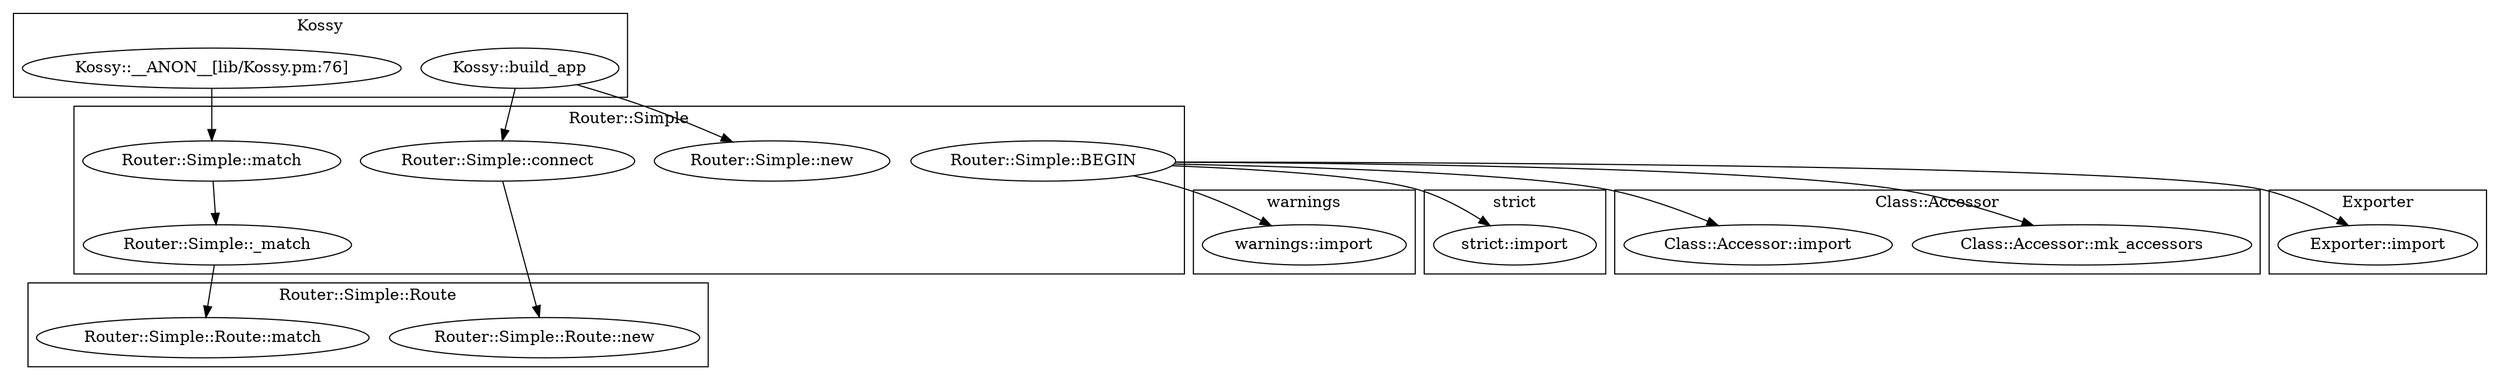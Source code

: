 digraph {
graph [overlap=false]
subgraph cluster_Router_Simple_Route {
	label="Router::Simple::Route";
	"Router::Simple::Route::match";
	"Router::Simple::Route::new";
}
subgraph cluster_warnings {
	label="warnings";
	"warnings::import";
}
subgraph cluster_strict {
	label="strict";
	"strict::import";
}
subgraph cluster_Router_Simple {
	label="Router::Simple";
	"Router::Simple::new";
	"Router::Simple::connect";
	"Router::Simple::match";
	"Router::Simple::_match";
	"Router::Simple::BEGIN";
}
subgraph cluster_Class_Accessor {
	label="Class::Accessor";
	"Class::Accessor::mk_accessors";
	"Class::Accessor::import";
}
subgraph cluster_Exporter {
	label="Exporter";
	"Exporter::import";
}
subgraph cluster_Kossy {
	label="Kossy";
	"Kossy::__ANON__[lib/Kossy.pm:76]";
	"Kossy::build_app";
}
"Kossy::build_app" -> "Router::Simple::connect";
"Router::Simple::BEGIN" -> "Class::Accessor::import";
"Router::Simple::BEGIN" -> "Exporter::import";
"Router::Simple::connect" -> "Router::Simple::Route::new";
"Router::Simple::match" -> "Router::Simple::_match";
"Router::Simple::BEGIN" -> "warnings::import";
"Router::Simple::BEGIN" -> "Class::Accessor::mk_accessors";
"Router::Simple::_match" -> "Router::Simple::Route::match";
"Kossy::__ANON__[lib/Kossy.pm:76]" -> "Router::Simple::match";
"Kossy::build_app" -> "Router::Simple::new";
"Router::Simple::BEGIN" -> "strict::import";
}
